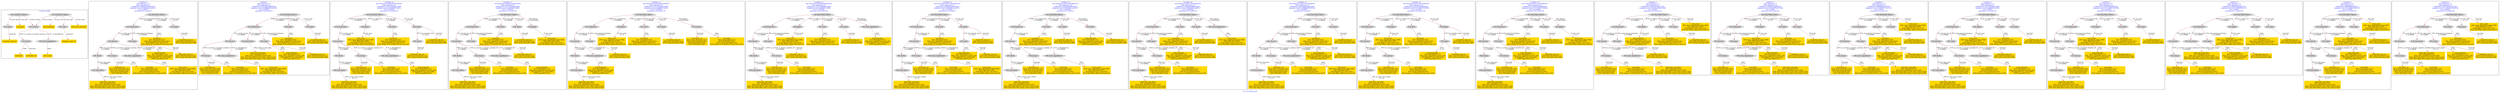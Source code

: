 digraph n0 {
fontcolor="blue"
remincross="true"
label="s11-s-19-artists.json"
subgraph cluster_0 {
label="1-correct model"
n2[style="filled",color="white",fillcolor="lightgray",label="E21_Person1"];
n3[style="filled",color="white",fillcolor="lightgray",label="E74_Group1"];
n4[style="filled",color="white",fillcolor="lightgray",label="E82_Actor_Appellation1"];
n5[style="filled",color="white",fillcolor="lightgray",label="E33_Linguistic_Object1"];
n6[style="filled",color="white",fillcolor="lightgray",label="E55_Type1"];
n7[shape="plaintext",style="filled",fillcolor="gold",label="birth_data_and_place"];
n8[shape="plaintext",style="filled",fillcolor="gold",label="long_biography"];
n9[style="filled",color="white",fillcolor="lightgray",label="E33_Linguistic_Object2"];
n10[style="filled",color="white",fillcolor="lightgray",label="E55_Type2"];
n11[shape="plaintext",style="filled",fillcolor="gold",label="occupation"];
n12[shape="plaintext",style="filled",fillcolor="gold",label="biography_type_uri"];
n13[shape="plaintext",style="filled",fillcolor="gold",label="occupation_type_uri"];
n14[shape="plaintext",style="filled",fillcolor="gold",label="nationality_uri"];
n15[shape="plaintext",style="filled",fillcolor="gold",label="nationality"];
n16[shape="plaintext",style="filled",fillcolor="gold",label="artist_name"];
}
subgraph cluster_1 {
label="candidate 0\nlink coherence:1.0\nnode coherence:1.0\nconfidence:0.4944504366870349\nmapping score:0.5398168122290117\ncost:16.99987\n-precision:0.41-recall:0.5"
n18[style="filled",color="white",fillcolor="lightgray",label="E12_Production1"];
n19[style="filled",color="white",fillcolor="lightgray",label="E21_Person1"];
n20[style="filled",color="white",fillcolor="lightgray",label="E55_Type1"];
n21[style="filled",color="white",fillcolor="lightgray",label="E67_Birth1"];
n22[style="filled",color="white",fillcolor="lightgray",label="E74_Group1"];
n23[style="filled",color="white",fillcolor="lightgray",label="E82_Actor_Appellation1"];
n24[style="filled",color="white",fillcolor="lightgray",label="E22_Man-Made_Object1"];
n25[style="filled",color="white",fillcolor="lightgray",label="E35_Title1"];
n26[style="filled",color="white",fillcolor="lightgray",label="E55_Type2"];
n27[style="filled",color="white",fillcolor="lightgray",label="E52_Time-Span1"];
n28[shape="plaintext",style="filled",fillcolor="gold",label="nationality_uri\n[E74_Group,classLink,0.831]\n[E55_Type,classLink,0.161]\n[E74_Group,label,0.005]\n[E35_Title,label,0.004]"];
n29[shape="plaintext",style="filled",fillcolor="gold",label="long_biography\n[E35_Title,label,0.771]\n[E82_Actor_Appellation,label,0.148]\n[E30_Right,P3_has_note,0.069]\n[E55_Type,label,0.012]"];
n30[shape="plaintext",style="filled",fillcolor="gold",label="birth_data_and_place\n[E35_Title,label,0.571]\n[E82_Actor_Appellation,label,0.348]\n[E52_Time-Span,P82_at_some_time_within,0.043]\n[E52_Time-Span,P82a_begin_of_the_begin,0.038]"];
n31[shape="plaintext",style="filled",fillcolor="gold",label="occupation\n[E35_Title,label,0.943]\n[E82_Actor_Appellation,label,0.041]\n[E30_Right,P3_has_note,0.015]\n[E29_Design_or_Procedure,P3_has_note,0.0]"];
n32[shape="plaintext",style="filled",fillcolor="gold",label="biography_type_uri\n[E55_Type,classLink,0.511]\n[E74_Group,classLink,0.489]"];
n33[shape="plaintext",style="filled",fillcolor="gold",label="nationality\n[E74_Group,label,0.417]\n[E35_Title,label,0.293]\n[E74_Group,classLink,0.243]\n[E29_Design_or_Procedure,P3_has_note,0.047]"];
n34[shape="plaintext",style="filled",fillcolor="gold",label="artist_name\n[E82_Actor_Appellation,label,0.688]\n[E35_Title,label,0.297]\n[E30_Right,P3_has_note,0.015]\n[E22_Man-Made_Object,classLink,0.0]"];
n35[shape="plaintext",style="filled",fillcolor="gold",label="occupation_type_uri\n[E55_Type,classLink,0.511]\n[E74_Group,classLink,0.489]"];
}
subgraph cluster_2 {
label="candidate 1\nlink coherence:1.0\nnode coherence:1.0\nconfidence:0.49374296765045766\nmapping score:0.5395809892168192\ncost:15.99989\n-precision:0.44-recall:0.5"
n37[style="filled",color="white",fillcolor="lightgray",label="E12_Production1"];
n38[style="filled",color="white",fillcolor="lightgray",label="E21_Person1"];
n39[style="filled",color="white",fillcolor="lightgray",label="E52_Time-Span2"];
n40[style="filled",color="white",fillcolor="lightgray",label="E55_Type1"];
n41[style="filled",color="white",fillcolor="lightgray",label="E74_Group1"];
n42[style="filled",color="white",fillcolor="lightgray",label="E82_Actor_Appellation1"];
n43[style="filled",color="white",fillcolor="lightgray",label="E22_Man-Made_Object1"];
n44[style="filled",color="white",fillcolor="lightgray",label="E35_Title1"];
n45[style="filled",color="white",fillcolor="lightgray",label="E55_Type2"];
n46[shape="plaintext",style="filled",fillcolor="gold",label="nationality_uri\n[E74_Group,classLink,0.831]\n[E55_Type,classLink,0.161]\n[E74_Group,label,0.005]\n[E35_Title,label,0.004]"];
n47[shape="plaintext",style="filled",fillcolor="gold",label="long_biography\n[E35_Title,label,0.771]\n[E82_Actor_Appellation,label,0.148]\n[E30_Right,P3_has_note,0.069]\n[E55_Type,label,0.012]"];
n48[shape="plaintext",style="filled",fillcolor="gold",label="occupation\n[E35_Title,label,0.943]\n[E82_Actor_Appellation,label,0.041]\n[E30_Right,P3_has_note,0.015]\n[E29_Design_or_Procedure,P3_has_note,0.0]"];
n49[shape="plaintext",style="filled",fillcolor="gold",label="birth_data_and_place\n[E35_Title,label,0.571]\n[E82_Actor_Appellation,label,0.348]\n[E52_Time-Span,P82_at_some_time_within,0.043]\n[E52_Time-Span,P82a_begin_of_the_begin,0.038]"];
n50[shape="plaintext",style="filled",fillcolor="gold",label="biography_type_uri\n[E55_Type,classLink,0.511]\n[E74_Group,classLink,0.489]"];
n51[shape="plaintext",style="filled",fillcolor="gold",label="nationality\n[E74_Group,label,0.417]\n[E35_Title,label,0.293]\n[E74_Group,classLink,0.243]\n[E29_Design_or_Procedure,P3_has_note,0.047]"];
n52[shape="plaintext",style="filled",fillcolor="gold",label="artist_name\n[E82_Actor_Appellation,label,0.688]\n[E35_Title,label,0.297]\n[E30_Right,P3_has_note,0.015]\n[E22_Man-Made_Object,classLink,0.0]"];
n53[shape="plaintext",style="filled",fillcolor="gold",label="occupation_type_uri\n[E55_Type,classLink,0.511]\n[E74_Group,classLink,0.489]"];
}
subgraph cluster_3 {
label="candidate 10\nlink coherence:0.9444444444444444\nnode coherence:1.0\nconfidence:0.42727765486119995\nmapping score:0.4965925516204\ncost:116.99988\n-precision:0.33-recall:0.43"
n55[style="filled",color="white",fillcolor="lightgray",label="E12_Production1"];
n56[style="filled",color="white",fillcolor="lightgray",label="E21_Person1"];
n57[style="filled",color="white",fillcolor="lightgray",label="E67_Birth1"];
n58[style="filled",color="white",fillcolor="lightgray",label="E74_Group1"];
n59[style="filled",color="white",fillcolor="lightgray",label="E82_Actor_Appellation1"];
n60[style="filled",color="white",fillcolor="lightgray",label="E22_Man-Made_Object1"];
n61[style="filled",color="white",fillcolor="lightgray",label="E30_Right1"];
n62[style="filled",color="white",fillcolor="lightgray",label="E35_Title1"];
n63[style="filled",color="white",fillcolor="lightgray",label="E55_Type2"];
n64[style="filled",color="white",fillcolor="lightgray",label="E52_Time-Span1"];
n65[style="filled",color="white",fillcolor="lightgray",label="E55_Type1"];
n66[shape="plaintext",style="filled",fillcolor="gold",label="nationality_uri\n[E74_Group,classLink,0.831]\n[E55_Type,classLink,0.161]\n[E74_Group,label,0.005]\n[E35_Title,label,0.004]"];
n67[shape="plaintext",style="filled",fillcolor="gold",label="birth_data_and_place\n[E35_Title,label,0.571]\n[E82_Actor_Appellation,label,0.348]\n[E52_Time-Span,P82_at_some_time_within,0.043]\n[E52_Time-Span,P82a_begin_of_the_begin,0.038]"];
n68[shape="plaintext",style="filled",fillcolor="gold",label="occupation\n[E35_Title,label,0.943]\n[E82_Actor_Appellation,label,0.041]\n[E30_Right,P3_has_note,0.015]\n[E29_Design_or_Procedure,P3_has_note,0.0]"];
n69[shape="plaintext",style="filled",fillcolor="gold",label="artist_name\n[E82_Actor_Appellation,label,0.688]\n[E35_Title,label,0.297]\n[E30_Right,P3_has_note,0.015]\n[E22_Man-Made_Object,classLink,0.0]"];
n70[shape="plaintext",style="filled",fillcolor="gold",label="biography_type_uri\n[E55_Type,classLink,0.511]\n[E74_Group,classLink,0.489]"];
n71[shape="plaintext",style="filled",fillcolor="gold",label="nationality\n[E74_Group,label,0.417]\n[E35_Title,label,0.293]\n[E74_Group,classLink,0.243]\n[E29_Design_or_Procedure,P3_has_note,0.047]"];
n72[shape="plaintext",style="filled",fillcolor="gold",label="long_biography\n[E35_Title,label,0.771]\n[E82_Actor_Appellation,label,0.148]\n[E30_Right,P3_has_note,0.069]\n[E55_Type,label,0.012]"];
n73[shape="plaintext",style="filled",fillcolor="gold",label="occupation_type_uri\n[E55_Type,classLink,0.511]\n[E74_Group,classLink,0.489]"];
}
subgraph cluster_4 {
label="candidate 11\nlink coherence:0.9444444444444444\nnode coherence:1.0\nconfidence:0.42727765486119995\nmapping score:0.4965925516204\ncost:117.009872\n-precision:0.33-recall:0.43"
n75[style="filled",color="white",fillcolor="lightgray",label="E12_Production1"];
n76[style="filled",color="white",fillcolor="lightgray",label="E21_Person1"];
n77[style="filled",color="white",fillcolor="lightgray",label="E55_Type1"];
n78[style="filled",color="white",fillcolor="lightgray",label="E67_Birth1"];
n79[style="filled",color="white",fillcolor="lightgray",label="E74_Group1"];
n80[style="filled",color="white",fillcolor="lightgray",label="E82_Actor_Appellation1"];
n81[style="filled",color="white",fillcolor="lightgray",label="E22_Man-Made_Object1"];
n82[style="filled",color="white",fillcolor="lightgray",label="E35_Title1"];
n83[style="filled",color="white",fillcolor="lightgray",label="E55_Type2"];
n84[style="filled",color="white",fillcolor="lightgray",label="E52_Time-Span1"];
n85[style="filled",color="white",fillcolor="lightgray",label="E30_Right1"];
n86[shape="plaintext",style="filled",fillcolor="gold",label="nationality_uri\n[E74_Group,classLink,0.831]\n[E55_Type,classLink,0.161]\n[E74_Group,label,0.005]\n[E35_Title,label,0.004]"];
n87[shape="plaintext",style="filled",fillcolor="gold",label="birth_data_and_place\n[E35_Title,label,0.571]\n[E82_Actor_Appellation,label,0.348]\n[E52_Time-Span,P82_at_some_time_within,0.043]\n[E52_Time-Span,P82a_begin_of_the_begin,0.038]"];
n88[shape="plaintext",style="filled",fillcolor="gold",label="occupation\n[E35_Title,label,0.943]\n[E82_Actor_Appellation,label,0.041]\n[E30_Right,P3_has_note,0.015]\n[E29_Design_or_Procedure,P3_has_note,0.0]"];
n89[shape="plaintext",style="filled",fillcolor="gold",label="artist_name\n[E82_Actor_Appellation,label,0.688]\n[E35_Title,label,0.297]\n[E30_Right,P3_has_note,0.015]\n[E22_Man-Made_Object,classLink,0.0]"];
n90[shape="plaintext",style="filled",fillcolor="gold",label="biography_type_uri\n[E55_Type,classLink,0.511]\n[E74_Group,classLink,0.489]"];
n91[shape="plaintext",style="filled",fillcolor="gold",label="nationality\n[E74_Group,label,0.417]\n[E35_Title,label,0.293]\n[E74_Group,classLink,0.243]\n[E29_Design_or_Procedure,P3_has_note,0.047]"];
n92[shape="plaintext",style="filled",fillcolor="gold",label="long_biography\n[E35_Title,label,0.771]\n[E82_Actor_Appellation,label,0.148]\n[E30_Right,P3_has_note,0.069]\n[E55_Type,label,0.012]"];
n93[shape="plaintext",style="filled",fillcolor="gold",label="occupation_type_uri\n[E55_Type,classLink,0.511]\n[E74_Group,classLink,0.489]"];
}
subgraph cluster_5 {
label="candidate 12\nlink coherence:0.9444444444444444\nnode coherence:1.0\nconfidence:0.42727765486119995\nmapping score:0.4965925516204\ncost:117.009882\n-precision:0.28-recall:0.36"
n95[style="filled",color="white",fillcolor="lightgray",label="E12_Production1"];
n96[style="filled",color="white",fillcolor="lightgray",label="E21_Person1"];
n97[style="filled",color="white",fillcolor="lightgray",label="E55_Type1"];
n98[style="filled",color="white",fillcolor="lightgray",label="E67_Birth1"];
n99[style="filled",color="white",fillcolor="lightgray",label="E82_Actor_Appellation1"];
n100[style="filled",color="white",fillcolor="lightgray",label="E22_Man-Made_Object1"];
n101[style="filled",color="white",fillcolor="lightgray",label="E30_Right1"];
n102[style="filled",color="white",fillcolor="lightgray",label="E35_Title1"];
n103[style="filled",color="white",fillcolor="lightgray",label="E55_Type2"];
n104[style="filled",color="white",fillcolor="lightgray",label="E52_Time-Span1"];
n105[style="filled",color="white",fillcolor="lightgray",label="E74_Group1"];
n106[shape="plaintext",style="filled",fillcolor="gold",label="nationality_uri\n[E74_Group,classLink,0.831]\n[E55_Type,classLink,0.161]\n[E74_Group,label,0.005]\n[E35_Title,label,0.004]"];
n107[shape="plaintext",style="filled",fillcolor="gold",label="birth_data_and_place\n[E35_Title,label,0.571]\n[E82_Actor_Appellation,label,0.348]\n[E52_Time-Span,P82_at_some_time_within,0.043]\n[E52_Time-Span,P82a_begin_of_the_begin,0.038]"];
n108[shape="plaintext",style="filled",fillcolor="gold",label="occupation\n[E35_Title,label,0.943]\n[E82_Actor_Appellation,label,0.041]\n[E30_Right,P3_has_note,0.015]\n[E29_Design_or_Procedure,P3_has_note,0.0]"];
n109[shape="plaintext",style="filled",fillcolor="gold",label="artist_name\n[E82_Actor_Appellation,label,0.688]\n[E35_Title,label,0.297]\n[E30_Right,P3_has_note,0.015]\n[E22_Man-Made_Object,classLink,0.0]"];
n110[shape="plaintext",style="filled",fillcolor="gold",label="biography_type_uri\n[E55_Type,classLink,0.511]\n[E74_Group,classLink,0.489]"];
n111[shape="plaintext",style="filled",fillcolor="gold",label="nationality\n[E74_Group,label,0.417]\n[E35_Title,label,0.293]\n[E74_Group,classLink,0.243]\n[E29_Design_or_Procedure,P3_has_note,0.047]"];
n112[shape="plaintext",style="filled",fillcolor="gold",label="long_biography\n[E35_Title,label,0.771]\n[E82_Actor_Appellation,label,0.148]\n[E30_Right,P3_has_note,0.069]\n[E55_Type,label,0.012]"];
n113[shape="plaintext",style="filled",fillcolor="gold",label="occupation_type_uri\n[E55_Type,classLink,0.511]\n[E74_Group,classLink,0.489]"];
}
subgraph cluster_6 {
label="candidate 13\nlink coherence:0.9444444444444444\nnode coherence:1.0\nconfidence:0.42727765486119995\nmapping score:0.4965925516204\ncost:117.009892\n-precision:0.28-recall:0.36"
n115[style="filled",color="white",fillcolor="lightgray",label="E12_Production1"];
n116[style="filled",color="white",fillcolor="lightgray",label="E21_Person1"];
n117[style="filled",color="white",fillcolor="lightgray",label="E55_Type1"];
n118[style="filled",color="white",fillcolor="lightgray",label="E67_Birth1"];
n119[style="filled",color="white",fillcolor="lightgray",label="E74_Group1"];
n120[style="filled",color="white",fillcolor="lightgray",label="E22_Man-Made_Object1"];
n121[style="filled",color="white",fillcolor="lightgray",label="E30_Right1"];
n122[style="filled",color="white",fillcolor="lightgray",label="E35_Title1"];
n123[style="filled",color="white",fillcolor="lightgray",label="E55_Type2"];
n124[style="filled",color="white",fillcolor="lightgray",label="E52_Time-Span1"];
n125[style="filled",color="white",fillcolor="lightgray",label="E82_Actor_Appellation1"];
n126[shape="plaintext",style="filled",fillcolor="gold",label="nationality_uri\n[E74_Group,classLink,0.831]\n[E55_Type,classLink,0.161]\n[E74_Group,label,0.005]\n[E35_Title,label,0.004]"];
n127[shape="plaintext",style="filled",fillcolor="gold",label="birth_data_and_place\n[E35_Title,label,0.571]\n[E82_Actor_Appellation,label,0.348]\n[E52_Time-Span,P82_at_some_time_within,0.043]\n[E52_Time-Span,P82a_begin_of_the_begin,0.038]"];
n128[shape="plaintext",style="filled",fillcolor="gold",label="occupation\n[E35_Title,label,0.943]\n[E82_Actor_Appellation,label,0.041]\n[E30_Right,P3_has_note,0.015]\n[E29_Design_or_Procedure,P3_has_note,0.0]"];
n129[shape="plaintext",style="filled",fillcolor="gold",label="artist_name\n[E82_Actor_Appellation,label,0.688]\n[E35_Title,label,0.297]\n[E30_Right,P3_has_note,0.015]\n[E22_Man-Made_Object,classLink,0.0]"];
n130[shape="plaintext",style="filled",fillcolor="gold",label="biography_type_uri\n[E55_Type,classLink,0.511]\n[E74_Group,classLink,0.489]"];
n131[shape="plaintext",style="filled",fillcolor="gold",label="nationality\n[E74_Group,label,0.417]\n[E35_Title,label,0.293]\n[E74_Group,classLink,0.243]\n[E29_Design_or_Procedure,P3_has_note,0.047]"];
n132[shape="plaintext",style="filled",fillcolor="gold",label="long_biography\n[E35_Title,label,0.771]\n[E82_Actor_Appellation,label,0.148]\n[E30_Right,P3_has_note,0.069]\n[E55_Type,label,0.012]"];
n133[shape="plaintext",style="filled",fillcolor="gold",label="occupation_type_uri\n[E55_Type,classLink,0.511]\n[E74_Group,classLink,0.489]"];
}
subgraph cluster_7 {
label="candidate 14\nlink coherence:0.9411764705882353\nnode coherence:1.0\nconfidence:0.4944504366870349\nmapping score:0.5398168122290117\ncost:115.99988\n-precision:0.41-recall:0.5"
n135[style="filled",color="white",fillcolor="lightgray",label="E12_Production1"];
n136[style="filled",color="white",fillcolor="lightgray",label="E21_Person1"];
n137[style="filled",color="white",fillcolor="lightgray",label="E67_Birth1"];
n138[style="filled",color="white",fillcolor="lightgray",label="E74_Group1"];
n139[style="filled",color="white",fillcolor="lightgray",label="E82_Actor_Appellation1"];
n140[style="filled",color="white",fillcolor="lightgray",label="E22_Man-Made_Object1"];
n141[style="filled",color="white",fillcolor="lightgray",label="E35_Title1"];
n142[style="filled",color="white",fillcolor="lightgray",label="E55_Type2"];
n143[style="filled",color="white",fillcolor="lightgray",label="E52_Time-Span1"];
n144[style="filled",color="white",fillcolor="lightgray",label="E55_Type1"];
n145[shape="plaintext",style="filled",fillcolor="gold",label="nationality_uri\n[E74_Group,classLink,0.831]\n[E55_Type,classLink,0.161]\n[E74_Group,label,0.005]\n[E35_Title,label,0.004]"];
n146[shape="plaintext",style="filled",fillcolor="gold",label="long_biography\n[E35_Title,label,0.771]\n[E82_Actor_Appellation,label,0.148]\n[E30_Right,P3_has_note,0.069]\n[E55_Type,label,0.012]"];
n147[shape="plaintext",style="filled",fillcolor="gold",label="birth_data_and_place\n[E35_Title,label,0.571]\n[E82_Actor_Appellation,label,0.348]\n[E52_Time-Span,P82_at_some_time_within,0.043]\n[E52_Time-Span,P82a_begin_of_the_begin,0.038]"];
n148[shape="plaintext",style="filled",fillcolor="gold",label="occupation\n[E35_Title,label,0.943]\n[E82_Actor_Appellation,label,0.041]\n[E30_Right,P3_has_note,0.015]\n[E29_Design_or_Procedure,P3_has_note,0.0]"];
n149[shape="plaintext",style="filled",fillcolor="gold",label="biography_type_uri\n[E55_Type,classLink,0.511]\n[E74_Group,classLink,0.489]"];
n150[shape="plaintext",style="filled",fillcolor="gold",label="nationality\n[E74_Group,label,0.417]\n[E35_Title,label,0.293]\n[E74_Group,classLink,0.243]\n[E29_Design_or_Procedure,P3_has_note,0.047]"];
n151[shape="plaintext",style="filled",fillcolor="gold",label="artist_name\n[E82_Actor_Appellation,label,0.688]\n[E35_Title,label,0.297]\n[E30_Right,P3_has_note,0.015]\n[E22_Man-Made_Object,classLink,0.0]"];
n152[shape="plaintext",style="filled",fillcolor="gold",label="occupation_type_uri\n[E55_Type,classLink,0.511]\n[E74_Group,classLink,0.489]"];
}
subgraph cluster_8 {
label="candidate 15\nlink coherence:0.9411764705882353\nnode coherence:1.0\nconfidence:0.4944504366870349\nmapping score:0.5398168122290117\ncost:116.009882\n-precision:0.41-recall:0.5"
n154[style="filled",color="white",fillcolor="lightgray",label="E12_Production1"];
n155[style="filled",color="white",fillcolor="lightgray",label="E21_Person1"];
n156[style="filled",color="white",fillcolor="lightgray",label="E67_Birth1"];
n157[style="filled",color="white",fillcolor="lightgray",label="E74_Group1"];
n158[style="filled",color="white",fillcolor="lightgray",label="E82_Actor_Appellation1"];
n159[style="filled",color="white",fillcolor="lightgray",label="E22_Man-Made_Object1"];
n160[style="filled",color="white",fillcolor="lightgray",label="E35_Title1"];
n161[style="filled",color="white",fillcolor="lightgray",label="E55_Type2"];
n162[style="filled",color="white",fillcolor="lightgray",label="E52_Time-Span1"];
n163[style="filled",color="white",fillcolor="lightgray",label="E55_Type1"];
n164[shape="plaintext",style="filled",fillcolor="gold",label="nationality_uri\n[E74_Group,classLink,0.831]\n[E55_Type,classLink,0.161]\n[E74_Group,label,0.005]\n[E35_Title,label,0.004]"];
n165[shape="plaintext",style="filled",fillcolor="gold",label="long_biography\n[E35_Title,label,0.771]\n[E82_Actor_Appellation,label,0.148]\n[E30_Right,P3_has_note,0.069]\n[E55_Type,label,0.012]"];
n166[shape="plaintext",style="filled",fillcolor="gold",label="birth_data_and_place\n[E35_Title,label,0.571]\n[E82_Actor_Appellation,label,0.348]\n[E52_Time-Span,P82_at_some_time_within,0.043]\n[E52_Time-Span,P82a_begin_of_the_begin,0.038]"];
n167[shape="plaintext",style="filled",fillcolor="gold",label="occupation\n[E35_Title,label,0.943]\n[E82_Actor_Appellation,label,0.041]\n[E30_Right,P3_has_note,0.015]\n[E29_Design_or_Procedure,P3_has_note,0.0]"];
n168[shape="plaintext",style="filled",fillcolor="gold",label="biography_type_uri\n[E55_Type,classLink,0.511]\n[E74_Group,classLink,0.489]"];
n169[shape="plaintext",style="filled",fillcolor="gold",label="nationality\n[E74_Group,label,0.417]\n[E35_Title,label,0.293]\n[E74_Group,classLink,0.243]\n[E29_Design_or_Procedure,P3_has_note,0.047]"];
n170[shape="plaintext",style="filled",fillcolor="gold",label="artist_name\n[E82_Actor_Appellation,label,0.688]\n[E35_Title,label,0.297]\n[E30_Right,P3_has_note,0.015]\n[E22_Man-Made_Object,classLink,0.0]"];
n171[shape="plaintext",style="filled",fillcolor="gold",label="occupation_type_uri\n[E55_Type,classLink,0.511]\n[E74_Group,classLink,0.489]"];
}
subgraph cluster_9 {
label="candidate 16\nlink coherence:0.9411764705882353\nnode coherence:1.0\nconfidence:0.4944504366870349\nmapping score:0.5398168122290117\ncost:116.009892\n-precision:0.35-recall:0.43"
n173[style="filled",color="white",fillcolor="lightgray",label="E12_Production1"];
n174[style="filled",color="white",fillcolor="lightgray",label="E21_Person1"];
n175[style="filled",color="white",fillcolor="lightgray",label="E55_Type1"];
n176[style="filled",color="white",fillcolor="lightgray",label="E69_Death1"];
n177[style="filled",color="white",fillcolor="lightgray",label="E74_Group1"];
n178[style="filled",color="white",fillcolor="lightgray",label="E22_Man-Made_Object1"];
n179[style="filled",color="white",fillcolor="lightgray",label="E35_Title1"];
n180[style="filled",color="white",fillcolor="lightgray",label="E55_Type2"];
n181[style="filled",color="white",fillcolor="lightgray",label="E52_Time-Span3"];
n182[style="filled",color="white",fillcolor="lightgray",label="E82_Actor_Appellation1"];
n183[shape="plaintext",style="filled",fillcolor="gold",label="nationality_uri\n[E74_Group,classLink,0.831]\n[E55_Type,classLink,0.161]\n[E74_Group,label,0.005]\n[E35_Title,label,0.004]"];
n184[shape="plaintext",style="filled",fillcolor="gold",label="long_biography\n[E35_Title,label,0.771]\n[E82_Actor_Appellation,label,0.148]\n[E30_Right,P3_has_note,0.069]\n[E55_Type,label,0.012]"];
n185[shape="plaintext",style="filled",fillcolor="gold",label="occupation\n[E35_Title,label,0.943]\n[E82_Actor_Appellation,label,0.041]\n[E30_Right,P3_has_note,0.015]\n[E29_Design_or_Procedure,P3_has_note,0.0]"];
n186[shape="plaintext",style="filled",fillcolor="gold",label="biography_type_uri\n[E55_Type,classLink,0.511]\n[E74_Group,classLink,0.489]"];
n187[shape="plaintext",style="filled",fillcolor="gold",label="birth_data_and_place\n[E35_Title,label,0.571]\n[E82_Actor_Appellation,label,0.348]\n[E52_Time-Span,P82_at_some_time_within,0.043]\n[E52_Time-Span,P82a_begin_of_the_begin,0.038]"];
n188[shape="plaintext",style="filled",fillcolor="gold",label="nationality\n[E74_Group,label,0.417]\n[E35_Title,label,0.293]\n[E74_Group,classLink,0.243]\n[E29_Design_or_Procedure,P3_has_note,0.047]"];
n189[shape="plaintext",style="filled",fillcolor="gold",label="artist_name\n[E82_Actor_Appellation,label,0.688]\n[E35_Title,label,0.297]\n[E30_Right,P3_has_note,0.015]\n[E22_Man-Made_Object,classLink,0.0]"];
n190[shape="plaintext",style="filled",fillcolor="gold",label="occupation_type_uri\n[E55_Type,classLink,0.511]\n[E74_Group,classLink,0.489]"];
}
subgraph cluster_10 {
label="candidate 17\nlink coherence:0.9411764705882353\nnode coherence:1.0\nconfidence:0.49374296765045766\nmapping score:0.5395809892168192\ncost:16.99988\n-precision:0.41-recall:0.5"
n192[style="filled",color="white",fillcolor="lightgray",label="E12_Production1"];
n193[style="filled",color="white",fillcolor="lightgray",label="E21_Person1"];
n194[style="filled",color="white",fillcolor="lightgray",label="E55_Type1"];
n195[style="filled",color="white",fillcolor="lightgray",label="E67_Birth1"];
n196[style="filled",color="white",fillcolor="lightgray",label="E74_Group1"];
n197[style="filled",color="white",fillcolor="lightgray",label="E82_Actor_Appellation1"];
n198[style="filled",color="white",fillcolor="lightgray",label="E22_Man-Made_Object1"];
n199[style="filled",color="white",fillcolor="lightgray",label="E35_Title1"];
n200[style="filled",color="white",fillcolor="lightgray",label="E55_Type2"];
n201[style="filled",color="white",fillcolor="lightgray",label="E52_Time-Span2"];
n202[shape="plaintext",style="filled",fillcolor="gold",label="nationality_uri\n[E74_Group,classLink,0.831]\n[E55_Type,classLink,0.161]\n[E74_Group,label,0.005]\n[E35_Title,label,0.004]"];
n203[shape="plaintext",style="filled",fillcolor="gold",label="long_biography\n[E35_Title,label,0.771]\n[E82_Actor_Appellation,label,0.148]\n[E30_Right,P3_has_note,0.069]\n[E55_Type,label,0.012]"];
n204[shape="plaintext",style="filled",fillcolor="gold",label="occupation\n[E35_Title,label,0.943]\n[E82_Actor_Appellation,label,0.041]\n[E30_Right,P3_has_note,0.015]\n[E29_Design_or_Procedure,P3_has_note,0.0]"];
n205[shape="plaintext",style="filled",fillcolor="gold",label="birth_data_and_place\n[E35_Title,label,0.571]\n[E82_Actor_Appellation,label,0.348]\n[E52_Time-Span,P82_at_some_time_within,0.043]\n[E52_Time-Span,P82a_begin_of_the_begin,0.038]"];
n206[shape="plaintext",style="filled",fillcolor="gold",label="biography_type_uri\n[E55_Type,classLink,0.511]\n[E74_Group,classLink,0.489]"];
n207[shape="plaintext",style="filled",fillcolor="gold",label="nationality\n[E74_Group,label,0.417]\n[E35_Title,label,0.293]\n[E74_Group,classLink,0.243]\n[E29_Design_or_Procedure,P3_has_note,0.047]"];
n208[shape="plaintext",style="filled",fillcolor="gold",label="artist_name\n[E82_Actor_Appellation,label,0.688]\n[E35_Title,label,0.297]\n[E30_Right,P3_has_note,0.015]\n[E22_Man-Made_Object,classLink,0.0]"];
n209[shape="plaintext",style="filled",fillcolor="gold",label="occupation_type_uri\n[E55_Type,classLink,0.511]\n[E74_Group,classLink,0.489]"];
}
subgraph cluster_11 {
label="candidate 18\nlink coherence:0.9411764705882353\nnode coherence:1.0\nconfidence:0.41038176466081067\nmapping score:0.5117939215536036\ncost:115.9999\n-precision:0.29-recall:0.36"
n211[style="filled",color="white",fillcolor="lightgray",label="E12_Production1"];
n212[style="filled",color="white",fillcolor="lightgray",label="E21_Person1"];
n213[style="filled",color="white",fillcolor="lightgray",label="E67_Birth1"];
n214[style="filled",color="white",fillcolor="lightgray",label="E74_Group1"];
n215[style="filled",color="white",fillcolor="lightgray",label="E22_Man-Made_Object1"];
n216[style="filled",color="white",fillcolor="lightgray",label="E30_Right1"];
n217[style="filled",color="white",fillcolor="lightgray",label="E35_Title1"];
n218[style="filled",color="white",fillcolor="lightgray",label="E55_Type2"];
n219[style="filled",color="white",fillcolor="lightgray",label="E52_Time-Span1"];
n220[style="filled",color="white",fillcolor="lightgray",label="E55_Type1"];
n221[shape="plaintext",style="filled",fillcolor="gold",label="nationality_uri\n[E74_Group,classLink,0.831]\n[E55_Type,classLink,0.161]\n[E74_Group,label,0.005]\n[E35_Title,label,0.004]"];
n222[shape="plaintext",style="filled",fillcolor="gold",label="long_biography\n[E35_Title,label,0.771]\n[E82_Actor_Appellation,label,0.148]\n[E30_Right,P3_has_note,0.069]\n[E55_Type,label,0.012]"];
n223[shape="plaintext",style="filled",fillcolor="gold",label="birth_data_and_place\n[E35_Title,label,0.571]\n[E82_Actor_Appellation,label,0.348]\n[E52_Time-Span,P82_at_some_time_within,0.043]\n[E52_Time-Span,P82a_begin_of_the_begin,0.038]"];
n224[shape="plaintext",style="filled",fillcolor="gold",label="occupation\n[E35_Title,label,0.943]\n[E82_Actor_Appellation,label,0.041]\n[E30_Right,P3_has_note,0.015]\n[E29_Design_or_Procedure,P3_has_note,0.0]"];
n225[shape="plaintext",style="filled",fillcolor="gold",label="artist_name\n[E82_Actor_Appellation,label,0.688]\n[E35_Title,label,0.297]\n[E30_Right,P3_has_note,0.015]\n[E22_Man-Made_Object,classLink,0.0]"];
n226[shape="plaintext",style="filled",fillcolor="gold",label="biography_type_uri\n[E55_Type,classLink,0.511]\n[E74_Group,classLink,0.489]"];
n227[shape="plaintext",style="filled",fillcolor="gold",label="nationality\n[E74_Group,label,0.417]\n[E35_Title,label,0.293]\n[E74_Group,classLink,0.243]\n[E29_Design_or_Procedure,P3_has_note,0.047]"];
n228[shape="plaintext",style="filled",fillcolor="gold",label="occupation_type_uri\n[E55_Type,classLink,0.511]\n[E74_Group,classLink,0.489]"];
}
subgraph cluster_12 {
label="candidate 19\nlink coherence:0.9411764705882353\nnode coherence:1.0\nconfidence:0.41038176466081067\nmapping score:0.5117939215536036\ncost:116.009892\n-precision:0.29-recall:0.36"
n230[style="filled",color="white",fillcolor="lightgray",label="E12_Production1"];
n231[style="filled",color="white",fillcolor="lightgray",label="E21_Person1"];
n232[style="filled",color="white",fillcolor="lightgray",label="E55_Type1"];
n233[style="filled",color="white",fillcolor="lightgray",label="E69_Death1"];
n234[style="filled",color="white",fillcolor="lightgray",label="E74_Group1"];
n235[style="filled",color="white",fillcolor="lightgray",label="E22_Man-Made_Object1"];
n236[style="filled",color="white",fillcolor="lightgray",label="E35_Title1"];
n237[style="filled",color="white",fillcolor="lightgray",label="E55_Type2"];
n238[style="filled",color="white",fillcolor="lightgray",label="E52_Time-Span3"];
n239[style="filled",color="white",fillcolor="lightgray",label="E30_Right1"];
n240[shape="plaintext",style="filled",fillcolor="gold",label="nationality_uri\n[E74_Group,classLink,0.831]\n[E55_Type,classLink,0.161]\n[E74_Group,label,0.005]\n[E35_Title,label,0.004]"];
n241[shape="plaintext",style="filled",fillcolor="gold",label="long_biography\n[E35_Title,label,0.771]\n[E82_Actor_Appellation,label,0.148]\n[E30_Right,P3_has_note,0.069]\n[E55_Type,label,0.012]"];
n242[shape="plaintext",style="filled",fillcolor="gold",label="occupation\n[E35_Title,label,0.943]\n[E82_Actor_Appellation,label,0.041]\n[E30_Right,P3_has_note,0.015]\n[E29_Design_or_Procedure,P3_has_note,0.0]"];
n243[shape="plaintext",style="filled",fillcolor="gold",label="artist_name\n[E82_Actor_Appellation,label,0.688]\n[E35_Title,label,0.297]\n[E30_Right,P3_has_note,0.015]\n[E22_Man-Made_Object,classLink,0.0]"];
n244[shape="plaintext",style="filled",fillcolor="gold",label="biography_type_uri\n[E55_Type,classLink,0.511]\n[E74_Group,classLink,0.489]"];
n245[shape="plaintext",style="filled",fillcolor="gold",label="birth_data_and_place\n[E35_Title,label,0.571]\n[E82_Actor_Appellation,label,0.348]\n[E52_Time-Span,P82_at_some_time_within,0.043]\n[E52_Time-Span,P82a_begin_of_the_begin,0.038]"];
n246[shape="plaintext",style="filled",fillcolor="gold",label="nationality\n[E74_Group,label,0.417]\n[E35_Title,label,0.293]\n[E74_Group,classLink,0.243]\n[E29_Design_or_Procedure,P3_has_note,0.047]"];
n247[shape="plaintext",style="filled",fillcolor="gold",label="occupation_type_uri\n[E55_Type,classLink,0.511]\n[E74_Group,classLink,0.489]"];
}
subgraph cluster_13 {
label="candidate 2\nlink coherence:1.0\nnode coherence:1.0\nconfidence:0.4536767700773159\nmapping score:0.5053922566924386\ncost:15.9999\n-precision:0.38-recall:0.43"
n249[style="filled",color="white",fillcolor="lightgray",label="E12_Production1"];
n250[style="filled",color="white",fillcolor="lightgray",label="E21_Person1"];
n251[style="filled",color="white",fillcolor="lightgray",label="E55_Type1"];
n252[style="filled",color="white",fillcolor="lightgray",label="E74_Group1"];
n253[style="filled",color="white",fillcolor="lightgray",label="E82_Actor_Appellation1"];
n254[style="filled",color="white",fillcolor="lightgray",label="E22_Man-Made_Object1"];
n255[style="filled",color="white",fillcolor="lightgray",label="E30_Right1"];
n256[style="filled",color="white",fillcolor="lightgray",label="E35_Title1"];
n257[style="filled",color="white",fillcolor="lightgray",label="E55_Type2"];
n258[shape="plaintext",style="filled",fillcolor="gold",label="nationality_uri\n[E74_Group,classLink,0.831]\n[E55_Type,classLink,0.161]\n[E74_Group,label,0.005]\n[E35_Title,label,0.004]"];
n259[shape="plaintext",style="filled",fillcolor="gold",label="occupation\n[E35_Title,label,0.943]\n[E82_Actor_Appellation,label,0.041]\n[E30_Right,P3_has_note,0.015]\n[E29_Design_or_Procedure,P3_has_note,0.0]"];
n260[shape="plaintext",style="filled",fillcolor="gold",label="long_biography\n[E35_Title,label,0.771]\n[E82_Actor_Appellation,label,0.148]\n[E30_Right,P3_has_note,0.069]\n[E55_Type,label,0.012]"];
n261[shape="plaintext",style="filled",fillcolor="gold",label="biography_type_uri\n[E55_Type,classLink,0.511]\n[E74_Group,classLink,0.489]"];
n262[shape="plaintext",style="filled",fillcolor="gold",label="nationality\n[E74_Group,label,0.417]\n[E35_Title,label,0.293]\n[E74_Group,classLink,0.243]\n[E29_Design_or_Procedure,P3_has_note,0.047]"];
n263[shape="plaintext",style="filled",fillcolor="gold",label="artist_name\n[E82_Actor_Appellation,label,0.688]\n[E35_Title,label,0.297]\n[E30_Right,P3_has_note,0.015]\n[E22_Man-Made_Object,classLink,0.0]"];
n264[shape="plaintext",style="filled",fillcolor="gold",label="birth_data_and_place\n[E35_Title,label,0.571]\n[E82_Actor_Appellation,label,0.348]\n[E52_Time-Span,P82_at_some_time_within,0.043]\n[E52_Time-Span,P82a_begin_of_the_begin,0.038]"];
n265[shape="plaintext",style="filled",fillcolor="gold",label="occupation_type_uri\n[E55_Type,classLink,0.511]\n[E74_Group,classLink,0.489]"];
}
subgraph cluster_14 {
label="candidate 3\nlink coherence:1.0\nnode coherence:1.0\nconfidence:0.448511286034827\nmapping score:0.524503762011609\ncost:15.9999\n-precision:0.38-recall:0.43"
n267[style="filled",color="white",fillcolor="lightgray",label="E12_Production1"];
n268[style="filled",color="white",fillcolor="lightgray",label="E21_Person1"];
n269[style="filled",color="white",fillcolor="lightgray",label="E55_Type1"];
n270[style="filled",color="white",fillcolor="lightgray",label="E74_Group1"];
n271[style="filled",color="white",fillcolor="lightgray",label="E82_Actor_Appellation1"];
n272[style="filled",color="white",fillcolor="lightgray",label="E22_Man-Made_Object1"];
n273[style="filled",color="white",fillcolor="lightgray",label="E30_Right1"];
n274[style="filled",color="white",fillcolor="lightgray",label="E35_Title1"];
n275[style="filled",color="white",fillcolor="lightgray",label="E55_Type2"];
n276[shape="plaintext",style="filled",fillcolor="gold",label="nationality_uri\n[E74_Group,classLink,0.831]\n[E55_Type,classLink,0.161]\n[E74_Group,label,0.005]\n[E35_Title,label,0.004]"];
n277[shape="plaintext",style="filled",fillcolor="gold",label="long_biography\n[E35_Title,label,0.771]\n[E82_Actor_Appellation,label,0.148]\n[E30_Right,P3_has_note,0.069]\n[E55_Type,label,0.012]"];
n278[shape="plaintext",style="filled",fillcolor="gold",label="occupation\n[E35_Title,label,0.943]\n[E82_Actor_Appellation,label,0.041]\n[E30_Right,P3_has_note,0.015]\n[E29_Design_or_Procedure,P3_has_note,0.0]"];
n279[shape="plaintext",style="filled",fillcolor="gold",label="artist_name\n[E82_Actor_Appellation,label,0.688]\n[E35_Title,label,0.297]\n[E30_Right,P3_has_note,0.015]\n[E22_Man-Made_Object,classLink,0.0]"];
n280[shape="plaintext",style="filled",fillcolor="gold",label="biography_type_uri\n[E55_Type,classLink,0.511]\n[E74_Group,classLink,0.489]"];
n281[shape="plaintext",style="filled",fillcolor="gold",label="nationality\n[E74_Group,label,0.417]\n[E35_Title,label,0.293]\n[E74_Group,classLink,0.243]\n[E29_Design_or_Procedure,P3_has_note,0.047]"];
n282[shape="plaintext",style="filled",fillcolor="gold",label="birth_data_and_place\n[E35_Title,label,0.571]\n[E82_Actor_Appellation,label,0.348]\n[E52_Time-Span,P82_at_some_time_within,0.043]\n[E52_Time-Span,P82a_begin_of_the_begin,0.038]"];
n283[shape="plaintext",style="filled",fillcolor="gold",label="occupation_type_uri\n[E55_Type,classLink,0.511]\n[E74_Group,classLink,0.489]"];
}
subgraph cluster_15 {
label="candidate 4\nlink coherence:1.0\nnode coherence:1.0\nconfidence:0.446629420530338\nmapping score:0.5238764735101127\ncost:14.9999\n-precision:0.4-recall:0.43"
n285[style="filled",color="white",fillcolor="lightgray",label="E12_Production1"];
n286[style="filled",color="white",fillcolor="lightgray",label="E21_Person1"];
n287[style="filled",color="white",fillcolor="lightgray",label="E55_Type1"];
n288[style="filled",color="white",fillcolor="lightgray",label="E74_Group1"];
n289[style="filled",color="white",fillcolor="lightgray",label="E82_Actor_Appellation1"];
n290[style="filled",color="white",fillcolor="lightgray",label="E22_Man-Made_Object1"];
n291[style="filled",color="white",fillcolor="lightgray",label="E35_Title1"];
n292[style="filled",color="white",fillcolor="lightgray",label="E55_Type2"];
n293[shape="plaintext",style="filled",fillcolor="gold",label="nationality_uri\n[E74_Group,classLink,0.831]\n[E55_Type,classLink,0.161]\n[E74_Group,label,0.005]\n[E35_Title,label,0.004]"];
n294[shape="plaintext",style="filled",fillcolor="gold",label="long_biography\n[E35_Title,label,0.771]\n[E82_Actor_Appellation,label,0.148]\n[E30_Right,P3_has_note,0.069]\n[E55_Type,label,0.012]"];
n295[shape="plaintext",style="filled",fillcolor="gold",label="occupation\n[E35_Title,label,0.943]\n[E82_Actor_Appellation,label,0.041]\n[E30_Right,P3_has_note,0.015]\n[E29_Design_or_Procedure,P3_has_note,0.0]"];
n296[shape="plaintext",style="filled",fillcolor="gold",label="biography_type_uri\n[E55_Type,classLink,0.511]\n[E74_Group,classLink,0.489]"];
n297[shape="plaintext",style="filled",fillcolor="gold",label="nationality\n[E74_Group,label,0.417]\n[E35_Title,label,0.293]\n[E74_Group,classLink,0.243]\n[E29_Design_or_Procedure,P3_has_note,0.047]"];
n298[shape="plaintext",style="filled",fillcolor="gold",label="artist_name\n[E82_Actor_Appellation,label,0.688]\n[E35_Title,label,0.297]\n[E30_Right,P3_has_note,0.015]\n[E22_Man-Made_Object,classLink,0.0]"];
n299[shape="plaintext",style="filled",fillcolor="gold",label="birth_data_and_place\n[E35_Title,label,0.571]\n[E82_Actor_Appellation,label,0.348]\n[E52_Time-Span,P82_at_some_time_within,0.043]\n[E52_Time-Span,P82a_begin_of_the_begin,0.038]"];
n300[shape="plaintext",style="filled",fillcolor="gold",label="occupation_type_uri\n[E55_Type,classLink,0.511]\n[E74_Group,classLink,0.489]"];
}
subgraph cluster_16 {
label="candidate 5\nlink coherence:1.0\nnode coherence:1.0\nconfidence:0.42727765486119995\nmapping score:0.4965925516204\ncost:17.99987\n-precision:0.33-recall:0.43"
n302[style="filled",color="white",fillcolor="lightgray",label="E12_Production1"];
n303[style="filled",color="white",fillcolor="lightgray",label="E21_Person1"];
n304[style="filled",color="white",fillcolor="lightgray",label="E55_Type1"];
n305[style="filled",color="white",fillcolor="lightgray",label="E67_Birth1"];
n306[style="filled",color="white",fillcolor="lightgray",label="E74_Group1"];
n307[style="filled",color="white",fillcolor="lightgray",label="E82_Actor_Appellation1"];
n308[style="filled",color="white",fillcolor="lightgray",label="E22_Man-Made_Object1"];
n309[style="filled",color="white",fillcolor="lightgray",label="E30_Right1"];
n310[style="filled",color="white",fillcolor="lightgray",label="E35_Title1"];
n311[style="filled",color="white",fillcolor="lightgray",label="E55_Type2"];
n312[style="filled",color="white",fillcolor="lightgray",label="E52_Time-Span1"];
n313[shape="plaintext",style="filled",fillcolor="gold",label="nationality_uri\n[E74_Group,classLink,0.831]\n[E55_Type,classLink,0.161]\n[E74_Group,label,0.005]\n[E35_Title,label,0.004]"];
n314[shape="plaintext",style="filled",fillcolor="gold",label="birth_data_and_place\n[E35_Title,label,0.571]\n[E82_Actor_Appellation,label,0.348]\n[E52_Time-Span,P82_at_some_time_within,0.043]\n[E52_Time-Span,P82a_begin_of_the_begin,0.038]"];
n315[shape="plaintext",style="filled",fillcolor="gold",label="occupation\n[E35_Title,label,0.943]\n[E82_Actor_Appellation,label,0.041]\n[E30_Right,P3_has_note,0.015]\n[E29_Design_or_Procedure,P3_has_note,0.0]"];
n316[shape="plaintext",style="filled",fillcolor="gold",label="artist_name\n[E82_Actor_Appellation,label,0.688]\n[E35_Title,label,0.297]\n[E30_Right,P3_has_note,0.015]\n[E22_Man-Made_Object,classLink,0.0]"];
n317[shape="plaintext",style="filled",fillcolor="gold",label="biography_type_uri\n[E55_Type,classLink,0.511]\n[E74_Group,classLink,0.489]"];
n318[shape="plaintext",style="filled",fillcolor="gold",label="nationality\n[E74_Group,label,0.417]\n[E35_Title,label,0.293]\n[E74_Group,classLink,0.243]\n[E29_Design_or_Procedure,P3_has_note,0.047]"];
n319[shape="plaintext",style="filled",fillcolor="gold",label="long_biography\n[E35_Title,label,0.771]\n[E82_Actor_Appellation,label,0.148]\n[E30_Right,P3_has_note,0.069]\n[E55_Type,label,0.012]"];
n320[shape="plaintext",style="filled",fillcolor="gold",label="occupation_type_uri\n[E55_Type,classLink,0.511]\n[E74_Group,classLink,0.489]"];
}
subgraph cluster_17 {
label="candidate 6\nlink coherence:1.0\nnode coherence:1.0\nconfidence:0.41038176466081067\nmapping score:0.5117939215536036\ncost:16.99989\n-precision:0.29-recall:0.36"
n322[style="filled",color="white",fillcolor="lightgray",label="E12_Production1"];
n323[style="filled",color="white",fillcolor="lightgray",label="E21_Person1"];
n324[style="filled",color="white",fillcolor="lightgray",label="E55_Type1"];
n325[style="filled",color="white",fillcolor="lightgray",label="E67_Birth1"];
n326[style="filled",color="white",fillcolor="lightgray",label="E74_Group1"];
n327[style="filled",color="white",fillcolor="lightgray",label="E22_Man-Made_Object1"];
n328[style="filled",color="white",fillcolor="lightgray",label="E30_Right1"];
n329[style="filled",color="white",fillcolor="lightgray",label="E35_Title1"];
n330[style="filled",color="white",fillcolor="lightgray",label="E55_Type2"];
n331[style="filled",color="white",fillcolor="lightgray",label="E52_Time-Span1"];
n332[shape="plaintext",style="filled",fillcolor="gold",label="nationality_uri\n[E74_Group,classLink,0.831]\n[E55_Type,classLink,0.161]\n[E74_Group,label,0.005]\n[E35_Title,label,0.004]"];
n333[shape="plaintext",style="filled",fillcolor="gold",label="long_biography\n[E35_Title,label,0.771]\n[E82_Actor_Appellation,label,0.148]\n[E30_Right,P3_has_note,0.069]\n[E55_Type,label,0.012]"];
n334[shape="plaintext",style="filled",fillcolor="gold",label="birth_data_and_place\n[E35_Title,label,0.571]\n[E82_Actor_Appellation,label,0.348]\n[E52_Time-Span,P82_at_some_time_within,0.043]\n[E52_Time-Span,P82a_begin_of_the_begin,0.038]"];
n335[shape="plaintext",style="filled",fillcolor="gold",label="occupation\n[E35_Title,label,0.943]\n[E82_Actor_Appellation,label,0.041]\n[E30_Right,P3_has_note,0.015]\n[E29_Design_or_Procedure,P3_has_note,0.0]"];
n336[shape="plaintext",style="filled",fillcolor="gold",label="artist_name\n[E82_Actor_Appellation,label,0.688]\n[E35_Title,label,0.297]\n[E30_Right,P3_has_note,0.015]\n[E22_Man-Made_Object,classLink,0.0]"];
n337[shape="plaintext",style="filled",fillcolor="gold",label="biography_type_uri\n[E55_Type,classLink,0.511]\n[E74_Group,classLink,0.489]"];
n338[shape="plaintext",style="filled",fillcolor="gold",label="nationality\n[E74_Group,label,0.417]\n[E35_Title,label,0.293]\n[E74_Group,classLink,0.243]\n[E29_Design_or_Procedure,P3_has_note,0.047]"];
n339[shape="plaintext",style="filled",fillcolor="gold",label="occupation_type_uri\n[E55_Type,classLink,0.511]\n[E74_Group,classLink,0.489]"];
}
subgraph cluster_18 {
label="candidate 7\nlink coherence:1.0\nnode coherence:1.0\nconfidence:0.4096742956242334\nmapping score:0.5115580985414111\ncost:15.99991\n-precision:0.31-recall:0.36"
n341[style="filled",color="white",fillcolor="lightgray",label="E12_Production1"];
n342[style="filled",color="white",fillcolor="lightgray",label="E21_Person1"];
n343[style="filled",color="white",fillcolor="lightgray",label="E52_Time-Span2"];
n344[style="filled",color="white",fillcolor="lightgray",label="E55_Type1"];
n345[style="filled",color="white",fillcolor="lightgray",label="E74_Group1"];
n346[style="filled",color="white",fillcolor="lightgray",label="E22_Man-Made_Object1"];
n347[style="filled",color="white",fillcolor="lightgray",label="E30_Right1"];
n348[style="filled",color="white",fillcolor="lightgray",label="E35_Title1"];
n349[style="filled",color="white",fillcolor="lightgray",label="E55_Type2"];
n350[shape="plaintext",style="filled",fillcolor="gold",label="nationality_uri\n[E74_Group,classLink,0.831]\n[E55_Type,classLink,0.161]\n[E74_Group,label,0.005]\n[E35_Title,label,0.004]"];
n351[shape="plaintext",style="filled",fillcolor="gold",label="long_biography\n[E35_Title,label,0.771]\n[E82_Actor_Appellation,label,0.148]\n[E30_Right,P3_has_note,0.069]\n[E55_Type,label,0.012]"];
n352[shape="plaintext",style="filled",fillcolor="gold",label="occupation\n[E35_Title,label,0.943]\n[E82_Actor_Appellation,label,0.041]\n[E30_Right,P3_has_note,0.015]\n[E29_Design_or_Procedure,P3_has_note,0.0]"];
n353[shape="plaintext",style="filled",fillcolor="gold",label="artist_name\n[E82_Actor_Appellation,label,0.688]\n[E35_Title,label,0.297]\n[E30_Right,P3_has_note,0.015]\n[E22_Man-Made_Object,classLink,0.0]"];
n354[shape="plaintext",style="filled",fillcolor="gold",label="birth_data_and_place\n[E35_Title,label,0.571]\n[E82_Actor_Appellation,label,0.348]\n[E52_Time-Span,P82_at_some_time_within,0.043]\n[E52_Time-Span,P82a_begin_of_the_begin,0.038]"];
n355[shape="plaintext",style="filled",fillcolor="gold",label="biography_type_uri\n[E55_Type,classLink,0.511]\n[E74_Group,classLink,0.489]"];
n356[shape="plaintext",style="filled",fillcolor="gold",label="nationality\n[E74_Group,label,0.417]\n[E35_Title,label,0.293]\n[E74_Group,classLink,0.243]\n[E29_Design_or_Procedure,P3_has_note,0.047]"];
n357[shape="plaintext",style="filled",fillcolor="gold",label="occupation_type_uri\n[E55_Type,classLink,0.511]\n[E74_Group,classLink,0.489]"];
}
subgraph cluster_19 {
label="candidate 8\nlink coherence:1.0\nnode coherence:1.0\nconfidence:0.4084998991563217\nmapping score:0.5111666330521073\ncost:15.99989\n-precision:0.31-recall:0.36"
n359[style="filled",color="white",fillcolor="lightgray",label="E12_Production1"];
n360[style="filled",color="white",fillcolor="lightgray",label="E21_Person1"];
n361[style="filled",color="white",fillcolor="lightgray",label="E55_Type1"];
n362[style="filled",color="white",fillcolor="lightgray",label="E67_Birth1"];
n363[style="filled",color="white",fillcolor="lightgray",label="E74_Group1"];
n364[style="filled",color="white",fillcolor="lightgray",label="E22_Man-Made_Object1"];
n365[style="filled",color="white",fillcolor="lightgray",label="E35_Title1"];
n366[style="filled",color="white",fillcolor="lightgray",label="E55_Type2"];
n367[style="filled",color="white",fillcolor="lightgray",label="E52_Time-Span1"];
n368[shape="plaintext",style="filled",fillcolor="gold",label="nationality_uri\n[E74_Group,classLink,0.831]\n[E55_Type,classLink,0.161]\n[E74_Group,label,0.005]\n[E35_Title,label,0.004]"];
n369[shape="plaintext",style="filled",fillcolor="gold",label="long_biography\n[E35_Title,label,0.771]\n[E82_Actor_Appellation,label,0.148]\n[E30_Right,P3_has_note,0.069]\n[E55_Type,label,0.012]"];
n370[shape="plaintext",style="filled",fillcolor="gold",label="birth_data_and_place\n[E35_Title,label,0.571]\n[E82_Actor_Appellation,label,0.348]\n[E52_Time-Span,P82_at_some_time_within,0.043]\n[E52_Time-Span,P82a_begin_of_the_begin,0.038]"];
n371[shape="plaintext",style="filled",fillcolor="gold",label="occupation\n[E35_Title,label,0.943]\n[E82_Actor_Appellation,label,0.041]\n[E30_Right,P3_has_note,0.015]\n[E29_Design_or_Procedure,P3_has_note,0.0]"];
n372[shape="plaintext",style="filled",fillcolor="gold",label="biography_type_uri\n[E55_Type,classLink,0.511]\n[E74_Group,classLink,0.489]"];
n373[shape="plaintext",style="filled",fillcolor="gold",label="nationality\n[E74_Group,label,0.417]\n[E35_Title,label,0.293]\n[E74_Group,classLink,0.243]\n[E29_Design_or_Procedure,P3_has_note,0.047]"];
n374[shape="plaintext",style="filled",fillcolor="gold",label="artist_name\n[E82_Actor_Appellation,label,0.688]\n[E35_Title,label,0.297]\n[E30_Right,P3_has_note,0.015]\n[E22_Man-Made_Object,classLink,0.0]"];
n375[shape="plaintext",style="filled",fillcolor="gold",label="occupation_type_uri\n[E55_Type,classLink,0.511]\n[E74_Group,classLink,0.489]"];
}
subgraph cluster_20 {
label="candidate 9\nlink coherence:1.0\nnode coherence:1.0\nconfidence:0.4077924301197444\nmapping score:0.5109308100399148\ncost:14.99991\n-precision:0.33-recall:0.36"
n377[style="filled",color="white",fillcolor="lightgray",label="E12_Production1"];
n378[style="filled",color="white",fillcolor="lightgray",label="E21_Person1"];
n379[style="filled",color="white",fillcolor="lightgray",label="E52_Time-Span2"];
n380[style="filled",color="white",fillcolor="lightgray",label="E55_Type1"];
n381[style="filled",color="white",fillcolor="lightgray",label="E74_Group1"];
n382[style="filled",color="white",fillcolor="lightgray",label="E22_Man-Made_Object1"];
n383[style="filled",color="white",fillcolor="lightgray",label="E35_Title1"];
n384[style="filled",color="white",fillcolor="lightgray",label="E55_Type2"];
n385[shape="plaintext",style="filled",fillcolor="gold",label="nationality_uri\n[E74_Group,classLink,0.831]\n[E55_Type,classLink,0.161]\n[E74_Group,label,0.005]\n[E35_Title,label,0.004]"];
n386[shape="plaintext",style="filled",fillcolor="gold",label="long_biography\n[E35_Title,label,0.771]\n[E82_Actor_Appellation,label,0.148]\n[E30_Right,P3_has_note,0.069]\n[E55_Type,label,0.012]"];
n387[shape="plaintext",style="filled",fillcolor="gold",label="occupation\n[E35_Title,label,0.943]\n[E82_Actor_Appellation,label,0.041]\n[E30_Right,P3_has_note,0.015]\n[E29_Design_or_Procedure,P3_has_note,0.0]"];
n388[shape="plaintext",style="filled",fillcolor="gold",label="birth_data_and_place\n[E35_Title,label,0.571]\n[E82_Actor_Appellation,label,0.348]\n[E52_Time-Span,P82_at_some_time_within,0.043]\n[E52_Time-Span,P82a_begin_of_the_begin,0.038]"];
n389[shape="plaintext",style="filled",fillcolor="gold",label="biography_type_uri\n[E55_Type,classLink,0.511]\n[E74_Group,classLink,0.489]"];
n390[shape="plaintext",style="filled",fillcolor="gold",label="nationality\n[E74_Group,label,0.417]\n[E35_Title,label,0.293]\n[E74_Group,classLink,0.243]\n[E29_Design_or_Procedure,P3_has_note,0.047]"];
n391[shape="plaintext",style="filled",fillcolor="gold",label="artist_name\n[E82_Actor_Appellation,label,0.688]\n[E35_Title,label,0.297]\n[E30_Right,P3_has_note,0.015]\n[E22_Man-Made_Object,classLink,0.0]"];
n392[shape="plaintext",style="filled",fillcolor="gold",label="occupation_type_uri\n[E55_Type,classLink,0.511]\n[E74_Group,classLink,0.489]"];
}
n2 -> n3[color="brown",fontcolor="black",label="P107i_is_current_or_former_member_of"]
n2 -> n4[color="brown",fontcolor="black",label="P131_is_identified_by"]
n5 -> n2[color="brown",fontcolor="black",label="P129_is_about"]
n5 -> n6[color="brown",fontcolor="black",label="P2_has_type"]
n5 -> n7[color="brown",fontcolor="black",label="P3_has_note"]
n5 -> n8[color="brown",fontcolor="black",label="P3_has_note"]
n9 -> n2[color="brown",fontcolor="black",label="P129_is_about"]
n9 -> n10[color="brown",fontcolor="black",label="P2_has_type"]
n9 -> n11[color="brown",fontcolor="black",label="P3_has_note"]
n6 -> n12[color="brown",fontcolor="black",label="classLink"]
n10 -> n13[color="brown",fontcolor="black",label="classLink"]
n3 -> n14[color="brown",fontcolor="black",label="classLink"]
n3 -> n15[color="brown",fontcolor="black",label="label"]
n4 -> n16[color="brown",fontcolor="black",label="label"]
n18 -> n19[color="brown",fontcolor="black",label="P14_carried_out_by\nw=0.99998"]
n18 -> n20[color="brown",fontcolor="black",label="P32_used_general_technique\nw=0.99999"]
n19 -> n21[color="brown",fontcolor="black",label="P98i_was_born\nw=0.99998"]
n19 -> n22[color="brown",fontcolor="black",label="P107i_is_current_or_former_member_of\nw=0.99999"]
n19 -> n23[color="brown",fontcolor="black",label="P131_is_identified_by\nw=0.99998"]
n24 -> n18[color="brown",fontcolor="black",label="P108i_was_produced_by\nw=0.99998"]
n24 -> n25[color="brown",fontcolor="black",label="P102_has_title\nw=0.99998"]
n24 -> n26[color="brown",fontcolor="black",label="P2_has_type\nw=1.0"]
n21 -> n27[color="brown",fontcolor="black",label="P4_has_time-span\nw=0.99999"]
n22 -> n28[color="brown",fontcolor="black",label="classLink\nw=1.0"]
n20 -> n29[color="brown",fontcolor="black",label="label\nw=1.0"]
n27 -> n30[color="brown",fontcolor="black",label="P82_at_some_time_within\nw=1.0"]
n25 -> n31[color="brown",fontcolor="black",label="label\nw=1.0"]
n20 -> n32[color="brown",fontcolor="black",label="classLink\nw=1.0"]
n22 -> n33[color="brown",fontcolor="black",label="label\nw=1.0"]
n23 -> n34[color="brown",fontcolor="black",label="label\nw=1.0"]
n26 -> n35[color="brown",fontcolor="black",label="classLink\nw=1.0"]
n37 -> n38[color="brown",fontcolor="black",label="P14_carried_out_by\nw=0.99998"]
n37 -> n39[color="brown",fontcolor="black",label="P4_has_time-span\nw=0.99999"]
n37 -> n40[color="brown",fontcolor="black",label="P32_used_general_technique\nw=0.99999"]
n38 -> n41[color="brown",fontcolor="black",label="P107i_is_current_or_former_member_of\nw=0.99999"]
n38 -> n42[color="brown",fontcolor="black",label="P131_is_identified_by\nw=0.99998"]
n43 -> n37[color="brown",fontcolor="black",label="P108i_was_produced_by\nw=0.99998"]
n43 -> n44[color="brown",fontcolor="black",label="P102_has_title\nw=0.99998"]
n43 -> n45[color="brown",fontcolor="black",label="P2_has_type\nw=1.0"]
n41 -> n46[color="brown",fontcolor="black",label="classLink\nw=1.0"]
n40 -> n47[color="brown",fontcolor="black",label="label\nw=1.0"]
n44 -> n48[color="brown",fontcolor="black",label="label\nw=1.0"]
n39 -> n49[color="brown",fontcolor="black",label="P82a_begin_of_the_begin\nw=1.0"]
n40 -> n50[color="brown",fontcolor="black",label="classLink\nw=1.0"]
n41 -> n51[color="brown",fontcolor="black",label="label\nw=1.0"]
n42 -> n52[color="brown",fontcolor="black",label="label\nw=1.0"]
n45 -> n53[color="brown",fontcolor="black",label="classLink\nw=1.0"]
n55 -> n56[color="brown",fontcolor="black",label="P14_carried_out_by\nw=0.99998"]
n56 -> n57[color="brown",fontcolor="black",label="P98i_was_born\nw=0.99998"]
n56 -> n58[color="brown",fontcolor="black",label="P107i_is_current_or_former_member_of\nw=0.99999"]
n56 -> n59[color="brown",fontcolor="black",label="P131_is_identified_by\nw=0.99998"]
n60 -> n55[color="brown",fontcolor="black",label="P108i_was_produced_by\nw=0.99998"]
n60 -> n61[color="brown",fontcolor="black",label="P104_is_subject_to\nw=1.0"]
n60 -> n62[color="brown",fontcolor="black",label="P102_has_title\nw=0.99998"]
n60 -> n63[color="brown",fontcolor="black",label="P2_has_type\nw=1.0"]
n57 -> n64[color="brown",fontcolor="black",label="P4_has_time-span\nw=0.99999"]
n63 -> n65[color="brown",fontcolor="black",label="P127_has_broader_term\nw=100.0"]
n58 -> n66[color="brown",fontcolor="black",label="classLink\nw=1.0"]
n64 -> n67[color="brown",fontcolor="black",label="P82_at_some_time_within\nw=1.0"]
n62 -> n68[color="brown",fontcolor="black",label="label\nw=1.0"]
n61 -> n69[color="brown",fontcolor="black",label="P3_has_note\nw=1.0"]
n65 -> n70[color="brown",fontcolor="black",label="classLink\nw=1.0"]
n58 -> n71[color="brown",fontcolor="black",label="label\nw=1.0"]
n59 -> n72[color="brown",fontcolor="black",label="label\nw=1.0"]
n63 -> n73[color="brown",fontcolor="black",label="classLink\nw=1.0"]
n75 -> n76[color="brown",fontcolor="black",label="P14_carried_out_by\nw=0.99998"]
n75 -> n77[color="brown",fontcolor="black",label="P32_used_general_technique\nw=0.99999"]
n76 -> n78[color="brown",fontcolor="black",label="P98i_was_born\nw=0.99998"]
n76 -> n79[color="brown",fontcolor="black",label="P107i_is_current_or_former_member_of\nw=0.99999"]
n76 -> n80[color="brown",fontcolor="black",label="P131_is_identified_by\nw=0.99998"]
n81 -> n75[color="brown",fontcolor="black",label="P108i_was_produced_by\nw=0.99998"]
n81 -> n82[color="brown",fontcolor="black",label="P102_has_title\nw=0.99998"]
n81 -> n83[color="brown",fontcolor="black",label="P2_has_type\nw=1.0"]
n78 -> n84[color="brown",fontcolor="black",label="P4_has_time-span\nw=0.99999"]
n81 -> n85[color="brown",fontcolor="black",label="P62_depicts\nw=100.010002"]
n79 -> n86[color="brown",fontcolor="black",label="classLink\nw=1.0"]
n84 -> n87[color="brown",fontcolor="black",label="P82_at_some_time_within\nw=1.0"]
n82 -> n88[color="brown",fontcolor="black",label="label\nw=1.0"]
n85 -> n89[color="brown",fontcolor="black",label="P3_has_note\nw=1.0"]
n77 -> n90[color="brown",fontcolor="black",label="classLink\nw=1.0"]
n79 -> n91[color="brown",fontcolor="black",label="label\nw=1.0"]
n80 -> n92[color="brown",fontcolor="black",label="label\nw=1.0"]
n83 -> n93[color="brown",fontcolor="black",label="classLink\nw=1.0"]
n95 -> n96[color="brown",fontcolor="black",label="P14_carried_out_by\nw=0.99998"]
n95 -> n97[color="brown",fontcolor="black",label="P32_used_general_technique\nw=0.99999"]
n96 -> n98[color="brown",fontcolor="black",label="P98i_was_born\nw=0.99998"]
n96 -> n99[color="brown",fontcolor="black",label="P131_is_identified_by\nw=0.99998"]
n100 -> n95[color="brown",fontcolor="black",label="P108i_was_produced_by\nw=0.99998"]
n100 -> n101[color="brown",fontcolor="black",label="P104_is_subject_to\nw=1.0"]
n100 -> n102[color="brown",fontcolor="black",label="P102_has_title\nw=0.99998"]
n100 -> n103[color="brown",fontcolor="black",label="P2_has_type\nw=1.0"]
n98 -> n104[color="brown",fontcolor="black",label="P4_has_time-span\nw=0.99999"]
n100 -> n105[color="brown",fontcolor="black",label="P62_depicts\nw=100.010002"]
n105 -> n106[color="brown",fontcolor="black",label="classLink\nw=1.0"]
n104 -> n107[color="brown",fontcolor="black",label="P82_at_some_time_within\nw=1.0"]
n102 -> n108[color="brown",fontcolor="black",label="label\nw=1.0"]
n101 -> n109[color="brown",fontcolor="black",label="P3_has_note\nw=1.0"]
n97 -> n110[color="brown",fontcolor="black",label="classLink\nw=1.0"]
n105 -> n111[color="brown",fontcolor="black",label="label\nw=1.0"]
n99 -> n112[color="brown",fontcolor="black",label="label\nw=1.0"]
n103 -> n113[color="brown",fontcolor="black",label="classLink\nw=1.0"]
n115 -> n116[color="brown",fontcolor="black",label="P14_carried_out_by\nw=0.99998"]
n115 -> n117[color="brown",fontcolor="black",label="P32_used_general_technique\nw=0.99999"]
n116 -> n118[color="brown",fontcolor="black",label="P98i_was_born\nw=0.99998"]
n116 -> n119[color="brown",fontcolor="black",label="P107i_is_current_or_former_member_of\nw=0.99999"]
n120 -> n115[color="brown",fontcolor="black",label="P108i_was_produced_by\nw=0.99998"]
n120 -> n121[color="brown",fontcolor="black",label="P104_is_subject_to\nw=1.0"]
n120 -> n122[color="brown",fontcolor="black",label="P102_has_title\nw=0.99998"]
n120 -> n123[color="brown",fontcolor="black",label="P2_has_type\nw=1.0"]
n118 -> n124[color="brown",fontcolor="black",label="P4_has_time-span\nw=0.99999"]
n120 -> n125[color="brown",fontcolor="black",label="P62_depicts\nw=100.010002"]
n119 -> n126[color="brown",fontcolor="black",label="classLink\nw=1.0"]
n124 -> n127[color="brown",fontcolor="black",label="P82_at_some_time_within\nw=1.0"]
n122 -> n128[color="brown",fontcolor="black",label="label\nw=1.0"]
n121 -> n129[color="brown",fontcolor="black",label="P3_has_note\nw=1.0"]
n117 -> n130[color="brown",fontcolor="black",label="classLink\nw=1.0"]
n119 -> n131[color="brown",fontcolor="black",label="label\nw=1.0"]
n125 -> n132[color="brown",fontcolor="black",label="label\nw=1.0"]
n123 -> n133[color="brown",fontcolor="black",label="classLink\nw=1.0"]
n135 -> n136[color="brown",fontcolor="black",label="P14_carried_out_by\nw=0.99998"]
n136 -> n137[color="brown",fontcolor="black",label="P98i_was_born\nw=0.99998"]
n136 -> n138[color="brown",fontcolor="black",label="P107i_is_current_or_former_member_of\nw=0.99999"]
n136 -> n139[color="brown",fontcolor="black",label="P131_is_identified_by\nw=0.99998"]
n140 -> n135[color="brown",fontcolor="black",label="P108i_was_produced_by\nw=0.99998"]
n140 -> n141[color="brown",fontcolor="black",label="P102_has_title\nw=0.99998"]
n140 -> n142[color="brown",fontcolor="black",label="P2_has_type\nw=1.0"]
n137 -> n143[color="brown",fontcolor="black",label="P4_has_time-span\nw=0.99999"]
n142 -> n144[color="brown",fontcolor="black",label="P127_has_broader_term\nw=100.0"]
n138 -> n145[color="brown",fontcolor="black",label="classLink\nw=1.0"]
n144 -> n146[color="brown",fontcolor="black",label="label\nw=1.0"]
n143 -> n147[color="brown",fontcolor="black",label="P82_at_some_time_within\nw=1.0"]
n141 -> n148[color="brown",fontcolor="black",label="label\nw=1.0"]
n144 -> n149[color="brown",fontcolor="black",label="classLink\nw=1.0"]
n138 -> n150[color="brown",fontcolor="black",label="label\nw=1.0"]
n139 -> n151[color="brown",fontcolor="black",label="label\nw=1.0"]
n142 -> n152[color="brown",fontcolor="black",label="classLink\nw=1.0"]
n154 -> n155[color="brown",fontcolor="black",label="P14_carried_out_by\nw=0.99998"]
n155 -> n156[color="brown",fontcolor="black",label="P98i_was_born\nw=0.99998"]
n155 -> n157[color="brown",fontcolor="black",label="P107i_is_current_or_former_member_of\nw=0.99999"]
n155 -> n158[color="brown",fontcolor="black",label="P131_is_identified_by\nw=0.99998"]
n159 -> n154[color="brown",fontcolor="black",label="P108i_was_produced_by\nw=0.99998"]
n159 -> n160[color="brown",fontcolor="black",label="P102_has_title\nw=0.99998"]
n159 -> n161[color="brown",fontcolor="black",label="P2_has_type\nw=1.0"]
n156 -> n162[color="brown",fontcolor="black",label="P4_has_time-span\nw=0.99999"]
n159 -> n163[color="brown",fontcolor="black",label="P62_depicts\nw=100.010002"]
n157 -> n164[color="brown",fontcolor="black",label="classLink\nw=1.0"]
n163 -> n165[color="brown",fontcolor="black",label="label\nw=1.0"]
n162 -> n166[color="brown",fontcolor="black",label="P82_at_some_time_within\nw=1.0"]
n160 -> n167[color="brown",fontcolor="black",label="label\nw=1.0"]
n163 -> n168[color="brown",fontcolor="black",label="classLink\nw=1.0"]
n157 -> n169[color="brown",fontcolor="black",label="label\nw=1.0"]
n158 -> n170[color="brown",fontcolor="black",label="label\nw=1.0"]
n161 -> n171[color="brown",fontcolor="black",label="classLink\nw=1.0"]
n173 -> n174[color="brown",fontcolor="black",label="P14_carried_out_by\nw=0.99998"]
n173 -> n175[color="brown",fontcolor="black",label="P32_used_general_technique\nw=0.99999"]
n174 -> n176[color="brown",fontcolor="black",label="P100i_died_in\nw=0.99998"]
n174 -> n177[color="brown",fontcolor="black",label="P107i_is_current_or_former_member_of\nw=0.99999"]
n178 -> n173[color="brown",fontcolor="black",label="P108i_was_produced_by\nw=0.99998"]
n178 -> n179[color="brown",fontcolor="black",label="P102_has_title\nw=0.99998"]
n178 -> n180[color="brown",fontcolor="black",label="P2_has_type\nw=1.0"]
n176 -> n181[color="brown",fontcolor="black",label="P4_has_time-span\nw=0.99999"]
n178 -> n182[color="brown",fontcolor="black",label="P62_depicts\nw=100.010002"]
n177 -> n183[color="brown",fontcolor="black",label="classLink\nw=1.0"]
n175 -> n184[color="brown",fontcolor="black",label="label\nw=1.0"]
n179 -> n185[color="brown",fontcolor="black",label="label\nw=1.0"]
n175 -> n186[color="brown",fontcolor="black",label="classLink\nw=1.0"]
n181 -> n187[color="brown",fontcolor="black",label="P82_at_some_time_within\nw=1.0"]
n177 -> n188[color="brown",fontcolor="black",label="label\nw=1.0"]
n182 -> n189[color="brown",fontcolor="black",label="label\nw=1.0"]
n180 -> n190[color="brown",fontcolor="black",label="classLink\nw=1.0"]
n192 -> n193[color="brown",fontcolor="black",label="P14_carried_out_by\nw=0.99998"]
n192 -> n194[color="brown",fontcolor="black",label="P32_used_general_technique\nw=0.99999"]
n193 -> n195[color="brown",fontcolor="black",label="P98i_was_born\nw=0.99998"]
n193 -> n196[color="brown",fontcolor="black",label="P107i_is_current_or_former_member_of\nw=0.99999"]
n193 -> n197[color="brown",fontcolor="black",label="P131_is_identified_by\nw=0.99998"]
n198 -> n192[color="brown",fontcolor="black",label="P108i_was_produced_by\nw=0.99998"]
n198 -> n199[color="brown",fontcolor="black",label="P102_has_title\nw=0.99998"]
n198 -> n200[color="brown",fontcolor="black",label="P2_has_type\nw=1.0"]
n195 -> n201[color="brown",fontcolor="black",label="P4_has_time-span\nw=1.0"]
n196 -> n202[color="brown",fontcolor="black",label="classLink\nw=1.0"]
n194 -> n203[color="brown",fontcolor="black",label="label\nw=1.0"]
n199 -> n204[color="brown",fontcolor="black",label="label\nw=1.0"]
n201 -> n205[color="brown",fontcolor="black",label="P82a_begin_of_the_begin\nw=1.0"]
n194 -> n206[color="brown",fontcolor="black",label="classLink\nw=1.0"]
n196 -> n207[color="brown",fontcolor="black",label="label\nw=1.0"]
n197 -> n208[color="brown",fontcolor="black",label="label\nw=1.0"]
n200 -> n209[color="brown",fontcolor="black",label="classLink\nw=1.0"]
n211 -> n212[color="brown",fontcolor="black",label="P14_carried_out_by\nw=0.99998"]
n212 -> n213[color="brown",fontcolor="black",label="P98i_was_born\nw=0.99998"]
n212 -> n214[color="brown",fontcolor="black",label="P107i_is_current_or_former_member_of\nw=0.99999"]
n215 -> n211[color="brown",fontcolor="black",label="P108i_was_produced_by\nw=0.99998"]
n215 -> n216[color="brown",fontcolor="black",label="P104_is_subject_to\nw=1.0"]
n215 -> n217[color="brown",fontcolor="black",label="P102_has_title\nw=0.99998"]
n215 -> n218[color="brown",fontcolor="black",label="P2_has_type\nw=1.0"]
n213 -> n219[color="brown",fontcolor="black",label="P4_has_time-span\nw=0.99999"]
n218 -> n220[color="brown",fontcolor="black",label="P127_has_broader_term\nw=100.0"]
n214 -> n221[color="brown",fontcolor="black",label="classLink\nw=1.0"]
n220 -> n222[color="brown",fontcolor="black",label="label\nw=1.0"]
n219 -> n223[color="brown",fontcolor="black",label="P82_at_some_time_within\nw=1.0"]
n217 -> n224[color="brown",fontcolor="black",label="label\nw=1.0"]
n216 -> n225[color="brown",fontcolor="black",label="P3_has_note\nw=1.0"]
n220 -> n226[color="brown",fontcolor="black",label="classLink\nw=1.0"]
n214 -> n227[color="brown",fontcolor="black",label="label\nw=1.0"]
n218 -> n228[color="brown",fontcolor="black",label="classLink\nw=1.0"]
n230 -> n231[color="brown",fontcolor="black",label="P14_carried_out_by\nw=0.99998"]
n230 -> n232[color="brown",fontcolor="black",label="P32_used_general_technique\nw=0.99999"]
n231 -> n233[color="brown",fontcolor="black",label="P100i_died_in\nw=0.99998"]
n231 -> n234[color="brown",fontcolor="black",label="P107i_is_current_or_former_member_of\nw=0.99999"]
n235 -> n230[color="brown",fontcolor="black",label="P108i_was_produced_by\nw=0.99998"]
n235 -> n236[color="brown",fontcolor="black",label="P102_has_title\nw=0.99998"]
n235 -> n237[color="brown",fontcolor="black",label="P2_has_type\nw=1.0"]
n233 -> n238[color="brown",fontcolor="black",label="P4_has_time-span\nw=0.99999"]
n235 -> n239[color="brown",fontcolor="black",label="P62_depicts\nw=100.010002"]
n234 -> n240[color="brown",fontcolor="black",label="classLink\nw=1.0"]
n232 -> n241[color="brown",fontcolor="black",label="label\nw=1.0"]
n236 -> n242[color="brown",fontcolor="black",label="label\nw=1.0"]
n239 -> n243[color="brown",fontcolor="black",label="P3_has_note\nw=1.0"]
n232 -> n244[color="brown",fontcolor="black",label="classLink\nw=1.0"]
n238 -> n245[color="brown",fontcolor="black",label="P82_at_some_time_within\nw=1.0"]
n234 -> n246[color="brown",fontcolor="black",label="label\nw=1.0"]
n237 -> n247[color="brown",fontcolor="black",label="classLink\nw=1.0"]
n249 -> n250[color="brown",fontcolor="black",label="P14_carried_out_by\nw=0.99998"]
n249 -> n251[color="brown",fontcolor="black",label="P32_used_general_technique\nw=0.99999"]
n250 -> n252[color="brown",fontcolor="black",label="P107i_is_current_or_former_member_of\nw=0.99999"]
n250 -> n253[color="brown",fontcolor="black",label="P131_is_identified_by\nw=0.99998"]
n254 -> n249[color="brown",fontcolor="black",label="P108i_was_produced_by\nw=0.99998"]
n254 -> n255[color="brown",fontcolor="black",label="P104_is_subject_to\nw=1.0"]
n254 -> n256[color="brown",fontcolor="black",label="P102_has_title\nw=0.99998"]
n254 -> n257[color="brown",fontcolor="black",label="P2_has_type\nw=1.0"]
n252 -> n258[color="brown",fontcolor="black",label="classLink\nw=1.0"]
n256 -> n259[color="brown",fontcolor="black",label="label\nw=1.0"]
n255 -> n260[color="brown",fontcolor="black",label="P3_has_note\nw=1.0"]
n251 -> n261[color="brown",fontcolor="black",label="classLink\nw=1.0"]
n252 -> n262[color="brown",fontcolor="black",label="label\nw=1.0"]
n254 -> n263[color="brown",fontcolor="black",label="classLink\nw=1.0"]
n253 -> n264[color="brown",fontcolor="black",label="label\nw=1.0"]
n257 -> n265[color="brown",fontcolor="black",label="classLink\nw=1.0"]
n267 -> n268[color="brown",fontcolor="black",label="P14_carried_out_by\nw=0.99998"]
n267 -> n269[color="brown",fontcolor="black",label="P32_used_general_technique\nw=0.99999"]
n268 -> n270[color="brown",fontcolor="black",label="P107i_is_current_or_former_member_of\nw=0.99999"]
n268 -> n271[color="brown",fontcolor="black",label="P131_is_identified_by\nw=0.99998"]
n272 -> n267[color="brown",fontcolor="black",label="P108i_was_produced_by\nw=0.99998"]
n272 -> n273[color="brown",fontcolor="black",label="P104_is_subject_to\nw=1.0"]
n272 -> n274[color="brown",fontcolor="black",label="P102_has_title\nw=0.99998"]
n272 -> n275[color="brown",fontcolor="black",label="P2_has_type\nw=1.0"]
n270 -> n276[color="brown",fontcolor="black",label="classLink\nw=1.0"]
n269 -> n277[color="brown",fontcolor="black",label="label\nw=1.0"]
n274 -> n278[color="brown",fontcolor="black",label="label\nw=1.0"]
n273 -> n279[color="brown",fontcolor="black",label="P3_has_note\nw=1.0"]
n269 -> n280[color="brown",fontcolor="black",label="classLink\nw=1.0"]
n270 -> n281[color="brown",fontcolor="black",label="label\nw=1.0"]
n271 -> n282[color="brown",fontcolor="black",label="label\nw=1.0"]
n275 -> n283[color="brown",fontcolor="black",label="classLink\nw=1.0"]
n285 -> n286[color="brown",fontcolor="black",label="P14_carried_out_by\nw=0.99998"]
n285 -> n287[color="brown",fontcolor="black",label="P32_used_general_technique\nw=0.99999"]
n286 -> n288[color="brown",fontcolor="black",label="P107i_is_current_or_former_member_of\nw=0.99999"]
n286 -> n289[color="brown",fontcolor="black",label="P131_is_identified_by\nw=0.99998"]
n290 -> n285[color="brown",fontcolor="black",label="P108i_was_produced_by\nw=0.99998"]
n290 -> n291[color="brown",fontcolor="black",label="P102_has_title\nw=0.99998"]
n290 -> n292[color="brown",fontcolor="black",label="P2_has_type\nw=1.0"]
n288 -> n293[color="brown",fontcolor="black",label="classLink\nw=1.0"]
n287 -> n294[color="brown",fontcolor="black",label="label\nw=1.0"]
n291 -> n295[color="brown",fontcolor="black",label="label\nw=1.0"]
n287 -> n296[color="brown",fontcolor="black",label="classLink\nw=1.0"]
n288 -> n297[color="brown",fontcolor="black",label="label\nw=1.0"]
n290 -> n298[color="brown",fontcolor="black",label="classLink\nw=1.0"]
n289 -> n299[color="brown",fontcolor="black",label="label\nw=1.0"]
n292 -> n300[color="brown",fontcolor="black",label="classLink\nw=1.0"]
n302 -> n303[color="brown",fontcolor="black",label="P14_carried_out_by\nw=0.99998"]
n302 -> n304[color="brown",fontcolor="black",label="P32_used_general_technique\nw=0.99999"]
n303 -> n305[color="brown",fontcolor="black",label="P98i_was_born\nw=0.99998"]
n303 -> n306[color="brown",fontcolor="black",label="P107i_is_current_or_former_member_of\nw=0.99999"]
n303 -> n307[color="brown",fontcolor="black",label="P131_is_identified_by\nw=0.99998"]
n308 -> n302[color="brown",fontcolor="black",label="P108i_was_produced_by\nw=0.99998"]
n308 -> n309[color="brown",fontcolor="black",label="P104_is_subject_to\nw=1.0"]
n308 -> n310[color="brown",fontcolor="black",label="P102_has_title\nw=0.99998"]
n308 -> n311[color="brown",fontcolor="black",label="P2_has_type\nw=1.0"]
n305 -> n312[color="brown",fontcolor="black",label="P4_has_time-span\nw=0.99999"]
n306 -> n313[color="brown",fontcolor="black",label="classLink\nw=1.0"]
n312 -> n314[color="brown",fontcolor="black",label="P82_at_some_time_within\nw=1.0"]
n310 -> n315[color="brown",fontcolor="black",label="label\nw=1.0"]
n309 -> n316[color="brown",fontcolor="black",label="P3_has_note\nw=1.0"]
n304 -> n317[color="brown",fontcolor="black",label="classLink\nw=1.0"]
n306 -> n318[color="brown",fontcolor="black",label="label\nw=1.0"]
n307 -> n319[color="brown",fontcolor="black",label="label\nw=1.0"]
n311 -> n320[color="brown",fontcolor="black",label="classLink\nw=1.0"]
n322 -> n323[color="brown",fontcolor="black",label="P14_carried_out_by\nw=0.99998"]
n322 -> n324[color="brown",fontcolor="black",label="P32_used_general_technique\nw=0.99999"]
n323 -> n325[color="brown",fontcolor="black",label="P98i_was_born\nw=0.99998"]
n323 -> n326[color="brown",fontcolor="black",label="P107i_is_current_or_former_member_of\nw=0.99999"]
n327 -> n322[color="brown",fontcolor="black",label="P108i_was_produced_by\nw=0.99998"]
n327 -> n328[color="brown",fontcolor="black",label="P104_is_subject_to\nw=1.0"]
n327 -> n329[color="brown",fontcolor="black",label="P102_has_title\nw=0.99998"]
n327 -> n330[color="brown",fontcolor="black",label="P2_has_type\nw=1.0"]
n325 -> n331[color="brown",fontcolor="black",label="P4_has_time-span\nw=0.99999"]
n326 -> n332[color="brown",fontcolor="black",label="classLink\nw=1.0"]
n324 -> n333[color="brown",fontcolor="black",label="label\nw=1.0"]
n331 -> n334[color="brown",fontcolor="black",label="P82_at_some_time_within\nw=1.0"]
n329 -> n335[color="brown",fontcolor="black",label="label\nw=1.0"]
n328 -> n336[color="brown",fontcolor="black",label="P3_has_note\nw=1.0"]
n324 -> n337[color="brown",fontcolor="black",label="classLink\nw=1.0"]
n326 -> n338[color="brown",fontcolor="black",label="label\nw=1.0"]
n330 -> n339[color="brown",fontcolor="black",label="classLink\nw=1.0"]
n341 -> n342[color="brown",fontcolor="black",label="P14_carried_out_by\nw=0.99998"]
n341 -> n343[color="brown",fontcolor="black",label="P4_has_time-span\nw=0.99999"]
n341 -> n344[color="brown",fontcolor="black",label="P32_used_general_technique\nw=0.99999"]
n342 -> n345[color="brown",fontcolor="black",label="P107i_is_current_or_former_member_of\nw=0.99999"]
n346 -> n341[color="brown",fontcolor="black",label="P108i_was_produced_by\nw=0.99998"]
n346 -> n347[color="brown",fontcolor="black",label="P104_is_subject_to\nw=1.0"]
n346 -> n348[color="brown",fontcolor="black",label="P102_has_title\nw=0.99998"]
n346 -> n349[color="brown",fontcolor="black",label="P2_has_type\nw=1.0"]
n345 -> n350[color="brown",fontcolor="black",label="classLink\nw=1.0"]
n344 -> n351[color="brown",fontcolor="black",label="label\nw=1.0"]
n348 -> n352[color="brown",fontcolor="black",label="label\nw=1.0"]
n347 -> n353[color="brown",fontcolor="black",label="P3_has_note\nw=1.0"]
n343 -> n354[color="brown",fontcolor="black",label="P82a_begin_of_the_begin\nw=1.0"]
n344 -> n355[color="brown",fontcolor="black",label="classLink\nw=1.0"]
n345 -> n356[color="brown",fontcolor="black",label="label\nw=1.0"]
n349 -> n357[color="brown",fontcolor="black",label="classLink\nw=1.0"]
n359 -> n360[color="brown",fontcolor="black",label="P14_carried_out_by\nw=0.99998"]
n359 -> n361[color="brown",fontcolor="black",label="P32_used_general_technique\nw=0.99999"]
n360 -> n362[color="brown",fontcolor="black",label="P98i_was_born\nw=0.99998"]
n360 -> n363[color="brown",fontcolor="black",label="P107i_is_current_or_former_member_of\nw=0.99999"]
n364 -> n359[color="brown",fontcolor="black",label="P108i_was_produced_by\nw=0.99998"]
n364 -> n365[color="brown",fontcolor="black",label="P102_has_title\nw=0.99998"]
n364 -> n366[color="brown",fontcolor="black",label="P2_has_type\nw=1.0"]
n362 -> n367[color="brown",fontcolor="black",label="P4_has_time-span\nw=0.99999"]
n363 -> n368[color="brown",fontcolor="black",label="classLink\nw=1.0"]
n361 -> n369[color="brown",fontcolor="black",label="label\nw=1.0"]
n367 -> n370[color="brown",fontcolor="black",label="P82_at_some_time_within\nw=1.0"]
n365 -> n371[color="brown",fontcolor="black",label="label\nw=1.0"]
n361 -> n372[color="brown",fontcolor="black",label="classLink\nw=1.0"]
n363 -> n373[color="brown",fontcolor="black",label="label\nw=1.0"]
n364 -> n374[color="brown",fontcolor="black",label="classLink\nw=1.0"]
n366 -> n375[color="brown",fontcolor="black",label="classLink\nw=1.0"]
n377 -> n378[color="brown",fontcolor="black",label="P14_carried_out_by\nw=0.99998"]
n377 -> n379[color="brown",fontcolor="black",label="P4_has_time-span\nw=0.99999"]
n377 -> n380[color="brown",fontcolor="black",label="P32_used_general_technique\nw=0.99999"]
n378 -> n381[color="brown",fontcolor="black",label="P107i_is_current_or_former_member_of\nw=0.99999"]
n382 -> n377[color="brown",fontcolor="black",label="P108i_was_produced_by\nw=0.99998"]
n382 -> n383[color="brown",fontcolor="black",label="P102_has_title\nw=0.99998"]
n382 -> n384[color="brown",fontcolor="black",label="P2_has_type\nw=1.0"]
n381 -> n385[color="brown",fontcolor="black",label="classLink\nw=1.0"]
n380 -> n386[color="brown",fontcolor="black",label="label\nw=1.0"]
n383 -> n387[color="brown",fontcolor="black",label="label\nw=1.0"]
n379 -> n388[color="brown",fontcolor="black",label="P82a_begin_of_the_begin\nw=1.0"]
n380 -> n389[color="brown",fontcolor="black",label="classLink\nw=1.0"]
n381 -> n390[color="brown",fontcolor="black",label="label\nw=1.0"]
n382 -> n391[color="brown",fontcolor="black",label="classLink\nw=1.0"]
n384 -> n392[color="brown",fontcolor="black",label="classLink\nw=1.0"]
}
